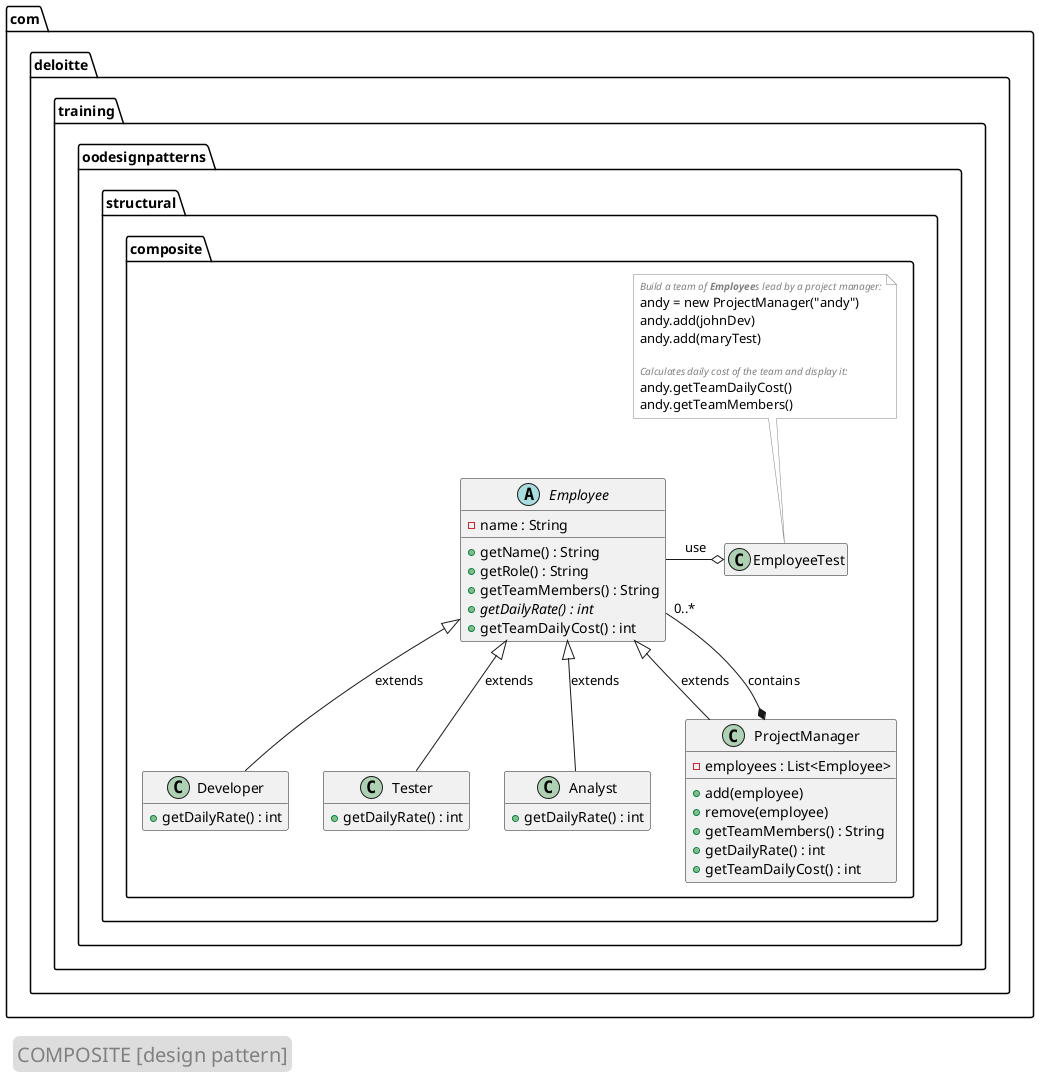 @startuml

skinparam note {
    borderColor grey
    backgroundColor white
}

skinparam legend {
    borderColor white
    fontSize 20
    fontColor grey
}

package com.deloitte.training.oodesignpatterns.structural.composite {
    ' Classes and interfaces
    abstract class Employee {
        - name : String
        + getName() : String
        + getRole() : String
        + getTeamMembers() : String
        + {abstract} getDailyRate() : int
        + getTeamDailyCost() : int
    }
    class Developer {
        + getDailyRate() : int
    }
    class Tester {
        + getDailyRate() : int
    }
    class Analyst {
        + getDailyRate() : int
    }
    class ProjectManager {
        - employees : List<Employee>
        + add(employee)
        + remove(employee)
        + getTeamMembers() : String
        + getDailyRate() : int
        + getTeamDailyCost() : int
    }
    class EmployeeTest
    
    ' relationships
    Employee <|-- Developer : extends
    Employee <|-- Tester : extends
    Employee <|-- Analyst : extends
    Employee <|-- ProjectManager : extends
    
    Employee "0..*" --* ProjectManager : contains

    Employee -o EmployeeTest : use
    
    ' hide garbage
    hide empty fields
    hide empty methods
    
    ' notes
    note top of EmployeeTest
        <i><size:10><color:grey>Build a team of <b>Employee</b>s lead by a project manager:
        andy = new ProjectManager("andy")
        andy.add(johnDev)
        andy.add(maryTest)
        
        <i><size:10><color:grey>Calculates daily cost of the team and display it:
        andy.getTeamDailyCost()
        andy.getTeamMembers()
    end note
}

'legend
legend bottom left
COMPOSITE [design pattern]
end legend

@enduml
